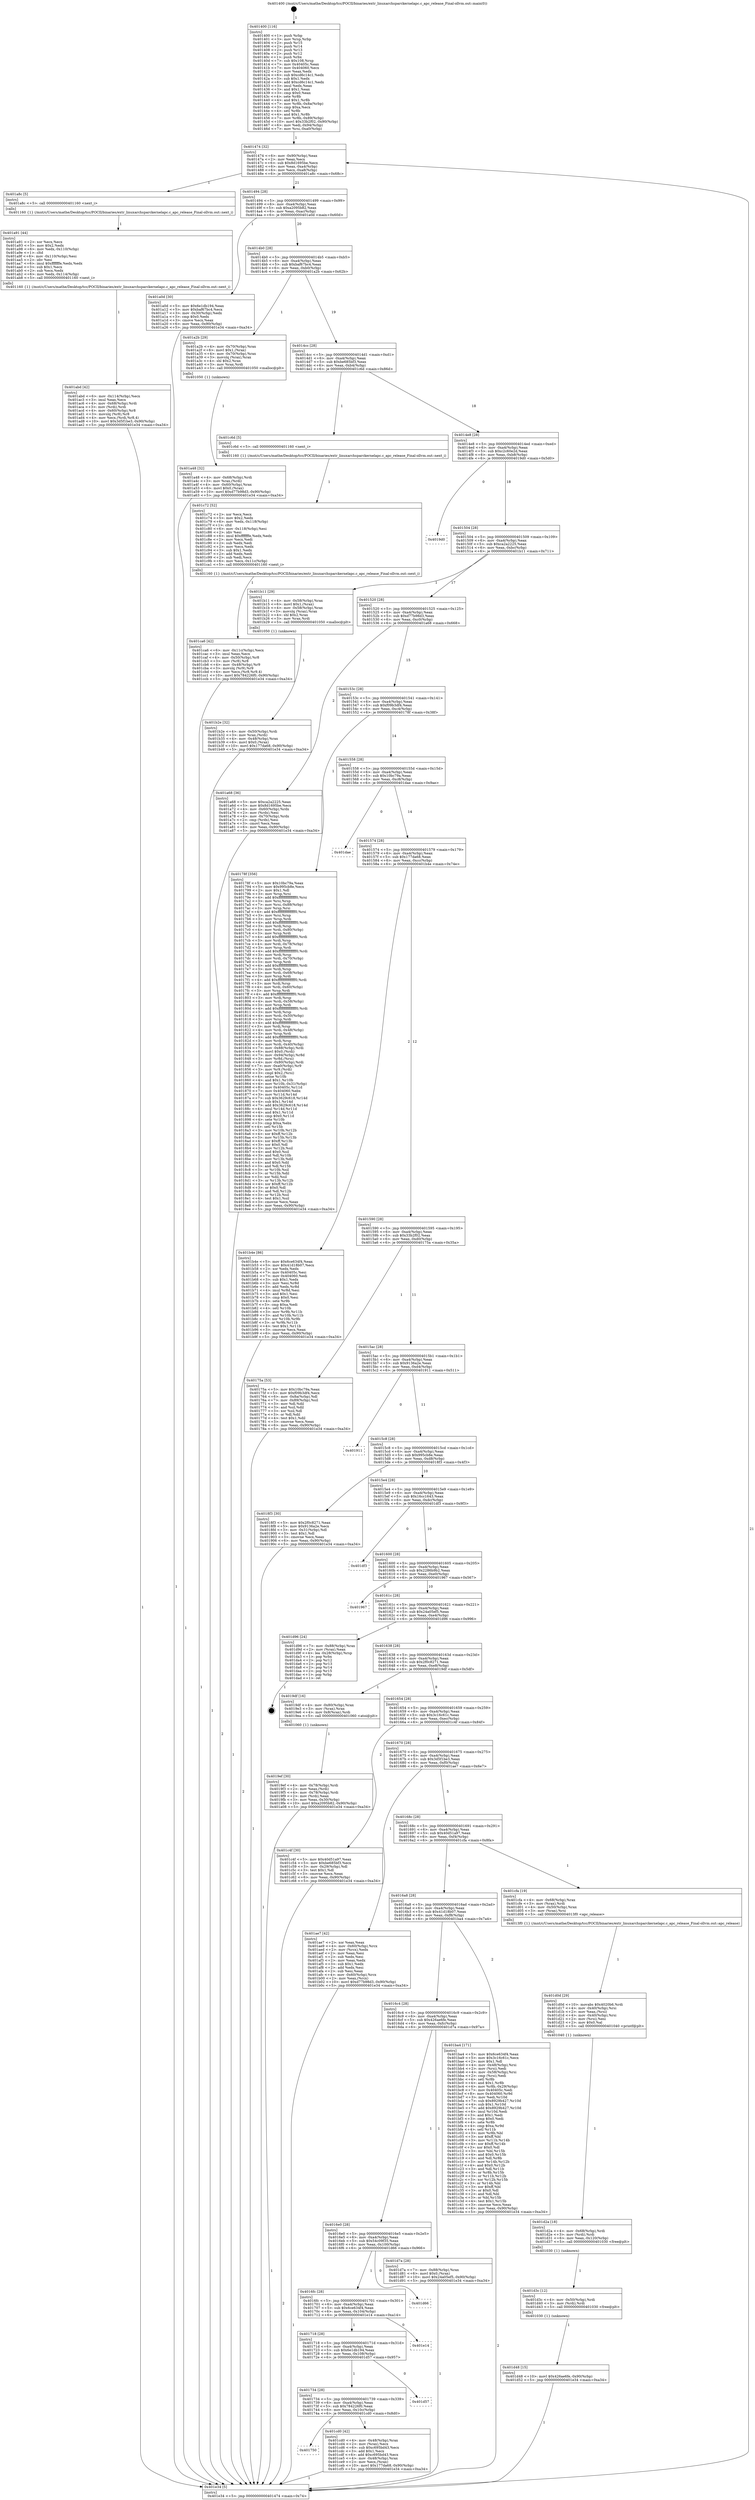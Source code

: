 digraph "0x401400" {
  label = "0x401400 (/mnt/c/Users/mathe/Desktop/tcc/POCII/binaries/extr_linuxarchsparckernelapc.c_apc_release_Final-ollvm.out::main(0))"
  labelloc = "t"
  node[shape=record]

  Entry [label="",width=0.3,height=0.3,shape=circle,fillcolor=black,style=filled]
  "0x401474" [label="{
     0x401474 [32]\l
     | [instrs]\l
     &nbsp;&nbsp;0x401474 \<+6\>: mov -0x90(%rbp),%eax\l
     &nbsp;&nbsp;0x40147a \<+2\>: mov %eax,%ecx\l
     &nbsp;&nbsp;0x40147c \<+6\>: sub $0x8d1695be,%ecx\l
     &nbsp;&nbsp;0x401482 \<+6\>: mov %eax,-0xa4(%rbp)\l
     &nbsp;&nbsp;0x401488 \<+6\>: mov %ecx,-0xa8(%rbp)\l
     &nbsp;&nbsp;0x40148e \<+6\>: je 0000000000401a8c \<main+0x68c\>\l
  }"]
  "0x401a8c" [label="{
     0x401a8c [5]\l
     | [instrs]\l
     &nbsp;&nbsp;0x401a8c \<+5\>: call 0000000000401160 \<next_i\>\l
     | [calls]\l
     &nbsp;&nbsp;0x401160 \{1\} (/mnt/c/Users/mathe/Desktop/tcc/POCII/binaries/extr_linuxarchsparckernelapc.c_apc_release_Final-ollvm.out::next_i)\l
  }"]
  "0x401494" [label="{
     0x401494 [28]\l
     | [instrs]\l
     &nbsp;&nbsp;0x401494 \<+5\>: jmp 0000000000401499 \<main+0x99\>\l
     &nbsp;&nbsp;0x401499 \<+6\>: mov -0xa4(%rbp),%eax\l
     &nbsp;&nbsp;0x40149f \<+5\>: sub $0xa2095b82,%eax\l
     &nbsp;&nbsp;0x4014a4 \<+6\>: mov %eax,-0xac(%rbp)\l
     &nbsp;&nbsp;0x4014aa \<+6\>: je 0000000000401a0d \<main+0x60d\>\l
  }"]
  Exit [label="",width=0.3,height=0.3,shape=circle,fillcolor=black,style=filled,peripheries=2]
  "0x401a0d" [label="{
     0x401a0d [30]\l
     | [instrs]\l
     &nbsp;&nbsp;0x401a0d \<+5\>: mov $0x6e1db194,%eax\l
     &nbsp;&nbsp;0x401a12 \<+5\>: mov $0xbaf67bc4,%ecx\l
     &nbsp;&nbsp;0x401a17 \<+3\>: mov -0x30(%rbp),%edx\l
     &nbsp;&nbsp;0x401a1a \<+3\>: cmp $0x0,%edx\l
     &nbsp;&nbsp;0x401a1d \<+3\>: cmove %ecx,%eax\l
     &nbsp;&nbsp;0x401a20 \<+6\>: mov %eax,-0x90(%rbp)\l
     &nbsp;&nbsp;0x401a26 \<+5\>: jmp 0000000000401e34 \<main+0xa34\>\l
  }"]
  "0x4014b0" [label="{
     0x4014b0 [28]\l
     | [instrs]\l
     &nbsp;&nbsp;0x4014b0 \<+5\>: jmp 00000000004014b5 \<main+0xb5\>\l
     &nbsp;&nbsp;0x4014b5 \<+6\>: mov -0xa4(%rbp),%eax\l
     &nbsp;&nbsp;0x4014bb \<+5\>: sub $0xbaf67bc4,%eax\l
     &nbsp;&nbsp;0x4014c0 \<+6\>: mov %eax,-0xb0(%rbp)\l
     &nbsp;&nbsp;0x4014c6 \<+6\>: je 0000000000401a2b \<main+0x62b\>\l
  }"]
  "0x401d48" [label="{
     0x401d48 [15]\l
     | [instrs]\l
     &nbsp;&nbsp;0x401d48 \<+10\>: movl $0x426ae6fe,-0x90(%rbp)\l
     &nbsp;&nbsp;0x401d52 \<+5\>: jmp 0000000000401e34 \<main+0xa34\>\l
  }"]
  "0x401a2b" [label="{
     0x401a2b [29]\l
     | [instrs]\l
     &nbsp;&nbsp;0x401a2b \<+4\>: mov -0x70(%rbp),%rax\l
     &nbsp;&nbsp;0x401a2f \<+6\>: movl $0x1,(%rax)\l
     &nbsp;&nbsp;0x401a35 \<+4\>: mov -0x70(%rbp),%rax\l
     &nbsp;&nbsp;0x401a39 \<+3\>: movslq (%rax),%rax\l
     &nbsp;&nbsp;0x401a3c \<+4\>: shl $0x2,%rax\l
     &nbsp;&nbsp;0x401a40 \<+3\>: mov %rax,%rdi\l
     &nbsp;&nbsp;0x401a43 \<+5\>: call 0000000000401050 \<malloc@plt\>\l
     | [calls]\l
     &nbsp;&nbsp;0x401050 \{1\} (unknown)\l
  }"]
  "0x4014cc" [label="{
     0x4014cc [28]\l
     | [instrs]\l
     &nbsp;&nbsp;0x4014cc \<+5\>: jmp 00000000004014d1 \<main+0xd1\>\l
     &nbsp;&nbsp;0x4014d1 \<+6\>: mov -0xa4(%rbp),%eax\l
     &nbsp;&nbsp;0x4014d7 \<+5\>: sub $0xbe685bf3,%eax\l
     &nbsp;&nbsp;0x4014dc \<+6\>: mov %eax,-0xb4(%rbp)\l
     &nbsp;&nbsp;0x4014e2 \<+6\>: je 0000000000401c6d \<main+0x86d\>\l
  }"]
  "0x401d3c" [label="{
     0x401d3c [12]\l
     | [instrs]\l
     &nbsp;&nbsp;0x401d3c \<+4\>: mov -0x50(%rbp),%rdi\l
     &nbsp;&nbsp;0x401d40 \<+3\>: mov (%rdi),%rdi\l
     &nbsp;&nbsp;0x401d43 \<+5\>: call 0000000000401030 \<free@plt\>\l
     | [calls]\l
     &nbsp;&nbsp;0x401030 \{1\} (unknown)\l
  }"]
  "0x401c6d" [label="{
     0x401c6d [5]\l
     | [instrs]\l
     &nbsp;&nbsp;0x401c6d \<+5\>: call 0000000000401160 \<next_i\>\l
     | [calls]\l
     &nbsp;&nbsp;0x401160 \{1\} (/mnt/c/Users/mathe/Desktop/tcc/POCII/binaries/extr_linuxarchsparckernelapc.c_apc_release_Final-ollvm.out::next_i)\l
  }"]
  "0x4014e8" [label="{
     0x4014e8 [28]\l
     | [instrs]\l
     &nbsp;&nbsp;0x4014e8 \<+5\>: jmp 00000000004014ed \<main+0xed\>\l
     &nbsp;&nbsp;0x4014ed \<+6\>: mov -0xa4(%rbp),%eax\l
     &nbsp;&nbsp;0x4014f3 \<+5\>: sub $0xc2c60e2d,%eax\l
     &nbsp;&nbsp;0x4014f8 \<+6\>: mov %eax,-0xb8(%rbp)\l
     &nbsp;&nbsp;0x4014fe \<+6\>: je 00000000004019d0 \<main+0x5d0\>\l
  }"]
  "0x401d2a" [label="{
     0x401d2a [18]\l
     | [instrs]\l
     &nbsp;&nbsp;0x401d2a \<+4\>: mov -0x68(%rbp),%rdi\l
     &nbsp;&nbsp;0x401d2e \<+3\>: mov (%rdi),%rdi\l
     &nbsp;&nbsp;0x401d31 \<+6\>: mov %eax,-0x120(%rbp)\l
     &nbsp;&nbsp;0x401d37 \<+5\>: call 0000000000401030 \<free@plt\>\l
     | [calls]\l
     &nbsp;&nbsp;0x401030 \{1\} (unknown)\l
  }"]
  "0x4019d0" [label="{
     0x4019d0\l
  }", style=dashed]
  "0x401504" [label="{
     0x401504 [28]\l
     | [instrs]\l
     &nbsp;&nbsp;0x401504 \<+5\>: jmp 0000000000401509 \<main+0x109\>\l
     &nbsp;&nbsp;0x401509 \<+6\>: mov -0xa4(%rbp),%eax\l
     &nbsp;&nbsp;0x40150f \<+5\>: sub $0xca2a2225,%eax\l
     &nbsp;&nbsp;0x401514 \<+6\>: mov %eax,-0xbc(%rbp)\l
     &nbsp;&nbsp;0x40151a \<+6\>: je 0000000000401b11 \<main+0x711\>\l
  }"]
  "0x401d0d" [label="{
     0x401d0d [29]\l
     | [instrs]\l
     &nbsp;&nbsp;0x401d0d \<+10\>: movabs $0x4020b6,%rdi\l
     &nbsp;&nbsp;0x401d17 \<+4\>: mov -0x40(%rbp),%rsi\l
     &nbsp;&nbsp;0x401d1b \<+2\>: mov %eax,(%rsi)\l
     &nbsp;&nbsp;0x401d1d \<+4\>: mov -0x40(%rbp),%rsi\l
     &nbsp;&nbsp;0x401d21 \<+2\>: mov (%rsi),%esi\l
     &nbsp;&nbsp;0x401d23 \<+2\>: mov $0x0,%al\l
     &nbsp;&nbsp;0x401d25 \<+5\>: call 0000000000401040 \<printf@plt\>\l
     | [calls]\l
     &nbsp;&nbsp;0x401040 \{1\} (unknown)\l
  }"]
  "0x401b11" [label="{
     0x401b11 [29]\l
     | [instrs]\l
     &nbsp;&nbsp;0x401b11 \<+4\>: mov -0x58(%rbp),%rax\l
     &nbsp;&nbsp;0x401b15 \<+6\>: movl $0x1,(%rax)\l
     &nbsp;&nbsp;0x401b1b \<+4\>: mov -0x58(%rbp),%rax\l
     &nbsp;&nbsp;0x401b1f \<+3\>: movslq (%rax),%rax\l
     &nbsp;&nbsp;0x401b22 \<+4\>: shl $0x2,%rax\l
     &nbsp;&nbsp;0x401b26 \<+3\>: mov %rax,%rdi\l
     &nbsp;&nbsp;0x401b29 \<+5\>: call 0000000000401050 \<malloc@plt\>\l
     | [calls]\l
     &nbsp;&nbsp;0x401050 \{1\} (unknown)\l
  }"]
  "0x401520" [label="{
     0x401520 [28]\l
     | [instrs]\l
     &nbsp;&nbsp;0x401520 \<+5\>: jmp 0000000000401525 \<main+0x125\>\l
     &nbsp;&nbsp;0x401525 \<+6\>: mov -0xa4(%rbp),%eax\l
     &nbsp;&nbsp;0x40152b \<+5\>: sub $0xd77b98d3,%eax\l
     &nbsp;&nbsp;0x401530 \<+6\>: mov %eax,-0xc0(%rbp)\l
     &nbsp;&nbsp;0x401536 \<+6\>: je 0000000000401a68 \<main+0x668\>\l
  }"]
  "0x401750" [label="{
     0x401750\l
  }", style=dashed]
  "0x401a68" [label="{
     0x401a68 [36]\l
     | [instrs]\l
     &nbsp;&nbsp;0x401a68 \<+5\>: mov $0xca2a2225,%eax\l
     &nbsp;&nbsp;0x401a6d \<+5\>: mov $0x8d1695be,%ecx\l
     &nbsp;&nbsp;0x401a72 \<+4\>: mov -0x60(%rbp),%rdx\l
     &nbsp;&nbsp;0x401a76 \<+2\>: mov (%rdx),%esi\l
     &nbsp;&nbsp;0x401a78 \<+4\>: mov -0x70(%rbp),%rdx\l
     &nbsp;&nbsp;0x401a7c \<+2\>: cmp (%rdx),%esi\l
     &nbsp;&nbsp;0x401a7e \<+3\>: cmovl %ecx,%eax\l
     &nbsp;&nbsp;0x401a81 \<+6\>: mov %eax,-0x90(%rbp)\l
     &nbsp;&nbsp;0x401a87 \<+5\>: jmp 0000000000401e34 \<main+0xa34\>\l
  }"]
  "0x40153c" [label="{
     0x40153c [28]\l
     | [instrs]\l
     &nbsp;&nbsp;0x40153c \<+5\>: jmp 0000000000401541 \<main+0x141\>\l
     &nbsp;&nbsp;0x401541 \<+6\>: mov -0xa4(%rbp),%eax\l
     &nbsp;&nbsp;0x401547 \<+5\>: sub $0xf09b3df4,%eax\l
     &nbsp;&nbsp;0x40154c \<+6\>: mov %eax,-0xc4(%rbp)\l
     &nbsp;&nbsp;0x401552 \<+6\>: je 000000000040178f \<main+0x38f\>\l
  }"]
  "0x401cd0" [label="{
     0x401cd0 [42]\l
     | [instrs]\l
     &nbsp;&nbsp;0x401cd0 \<+4\>: mov -0x48(%rbp),%rax\l
     &nbsp;&nbsp;0x401cd4 \<+2\>: mov (%rax),%ecx\l
     &nbsp;&nbsp;0x401cd6 \<+6\>: sub $0xc695bd43,%ecx\l
     &nbsp;&nbsp;0x401cdc \<+3\>: add $0x1,%ecx\l
     &nbsp;&nbsp;0x401cdf \<+6\>: add $0xc695bd43,%ecx\l
     &nbsp;&nbsp;0x401ce5 \<+4\>: mov -0x48(%rbp),%rax\l
     &nbsp;&nbsp;0x401ce9 \<+2\>: mov %ecx,(%rax)\l
     &nbsp;&nbsp;0x401ceb \<+10\>: movl $0x177da68,-0x90(%rbp)\l
     &nbsp;&nbsp;0x401cf5 \<+5\>: jmp 0000000000401e34 \<main+0xa34\>\l
  }"]
  "0x40178f" [label="{
     0x40178f [356]\l
     | [instrs]\l
     &nbsp;&nbsp;0x40178f \<+5\>: mov $0x10bc79a,%eax\l
     &nbsp;&nbsp;0x401794 \<+5\>: mov $0x995cb8e,%ecx\l
     &nbsp;&nbsp;0x401799 \<+2\>: mov $0x1,%dl\l
     &nbsp;&nbsp;0x40179b \<+3\>: mov %rsp,%rsi\l
     &nbsp;&nbsp;0x40179e \<+4\>: add $0xfffffffffffffff0,%rsi\l
     &nbsp;&nbsp;0x4017a2 \<+3\>: mov %rsi,%rsp\l
     &nbsp;&nbsp;0x4017a5 \<+7\>: mov %rsi,-0x88(%rbp)\l
     &nbsp;&nbsp;0x4017ac \<+3\>: mov %rsp,%rsi\l
     &nbsp;&nbsp;0x4017af \<+4\>: add $0xfffffffffffffff0,%rsi\l
     &nbsp;&nbsp;0x4017b3 \<+3\>: mov %rsi,%rsp\l
     &nbsp;&nbsp;0x4017b6 \<+3\>: mov %rsp,%rdi\l
     &nbsp;&nbsp;0x4017b9 \<+4\>: add $0xfffffffffffffff0,%rdi\l
     &nbsp;&nbsp;0x4017bd \<+3\>: mov %rdi,%rsp\l
     &nbsp;&nbsp;0x4017c0 \<+4\>: mov %rdi,-0x80(%rbp)\l
     &nbsp;&nbsp;0x4017c4 \<+3\>: mov %rsp,%rdi\l
     &nbsp;&nbsp;0x4017c7 \<+4\>: add $0xfffffffffffffff0,%rdi\l
     &nbsp;&nbsp;0x4017cb \<+3\>: mov %rdi,%rsp\l
     &nbsp;&nbsp;0x4017ce \<+4\>: mov %rdi,-0x78(%rbp)\l
     &nbsp;&nbsp;0x4017d2 \<+3\>: mov %rsp,%rdi\l
     &nbsp;&nbsp;0x4017d5 \<+4\>: add $0xfffffffffffffff0,%rdi\l
     &nbsp;&nbsp;0x4017d9 \<+3\>: mov %rdi,%rsp\l
     &nbsp;&nbsp;0x4017dc \<+4\>: mov %rdi,-0x70(%rbp)\l
     &nbsp;&nbsp;0x4017e0 \<+3\>: mov %rsp,%rdi\l
     &nbsp;&nbsp;0x4017e3 \<+4\>: add $0xfffffffffffffff0,%rdi\l
     &nbsp;&nbsp;0x4017e7 \<+3\>: mov %rdi,%rsp\l
     &nbsp;&nbsp;0x4017ea \<+4\>: mov %rdi,-0x68(%rbp)\l
     &nbsp;&nbsp;0x4017ee \<+3\>: mov %rsp,%rdi\l
     &nbsp;&nbsp;0x4017f1 \<+4\>: add $0xfffffffffffffff0,%rdi\l
     &nbsp;&nbsp;0x4017f5 \<+3\>: mov %rdi,%rsp\l
     &nbsp;&nbsp;0x4017f8 \<+4\>: mov %rdi,-0x60(%rbp)\l
     &nbsp;&nbsp;0x4017fc \<+3\>: mov %rsp,%rdi\l
     &nbsp;&nbsp;0x4017ff \<+4\>: add $0xfffffffffffffff0,%rdi\l
     &nbsp;&nbsp;0x401803 \<+3\>: mov %rdi,%rsp\l
     &nbsp;&nbsp;0x401806 \<+4\>: mov %rdi,-0x58(%rbp)\l
     &nbsp;&nbsp;0x40180a \<+3\>: mov %rsp,%rdi\l
     &nbsp;&nbsp;0x40180d \<+4\>: add $0xfffffffffffffff0,%rdi\l
     &nbsp;&nbsp;0x401811 \<+3\>: mov %rdi,%rsp\l
     &nbsp;&nbsp;0x401814 \<+4\>: mov %rdi,-0x50(%rbp)\l
     &nbsp;&nbsp;0x401818 \<+3\>: mov %rsp,%rdi\l
     &nbsp;&nbsp;0x40181b \<+4\>: add $0xfffffffffffffff0,%rdi\l
     &nbsp;&nbsp;0x40181f \<+3\>: mov %rdi,%rsp\l
     &nbsp;&nbsp;0x401822 \<+4\>: mov %rdi,-0x48(%rbp)\l
     &nbsp;&nbsp;0x401826 \<+3\>: mov %rsp,%rdi\l
     &nbsp;&nbsp;0x401829 \<+4\>: add $0xfffffffffffffff0,%rdi\l
     &nbsp;&nbsp;0x40182d \<+3\>: mov %rdi,%rsp\l
     &nbsp;&nbsp;0x401830 \<+4\>: mov %rdi,-0x40(%rbp)\l
     &nbsp;&nbsp;0x401834 \<+7\>: mov -0x88(%rbp),%rdi\l
     &nbsp;&nbsp;0x40183b \<+6\>: movl $0x0,(%rdi)\l
     &nbsp;&nbsp;0x401841 \<+7\>: mov -0x94(%rbp),%r8d\l
     &nbsp;&nbsp;0x401848 \<+3\>: mov %r8d,(%rsi)\l
     &nbsp;&nbsp;0x40184b \<+4\>: mov -0x80(%rbp),%rdi\l
     &nbsp;&nbsp;0x40184f \<+7\>: mov -0xa0(%rbp),%r9\l
     &nbsp;&nbsp;0x401856 \<+3\>: mov %r9,(%rdi)\l
     &nbsp;&nbsp;0x401859 \<+3\>: cmpl $0x2,(%rsi)\l
     &nbsp;&nbsp;0x40185c \<+4\>: setne %r10b\l
     &nbsp;&nbsp;0x401860 \<+4\>: and $0x1,%r10b\l
     &nbsp;&nbsp;0x401864 \<+4\>: mov %r10b,-0x31(%rbp)\l
     &nbsp;&nbsp;0x401868 \<+8\>: mov 0x40405c,%r11d\l
     &nbsp;&nbsp;0x401870 \<+7\>: mov 0x404060,%ebx\l
     &nbsp;&nbsp;0x401877 \<+3\>: mov %r11d,%r14d\l
     &nbsp;&nbsp;0x40187a \<+7\>: sub $0x3629c618,%r14d\l
     &nbsp;&nbsp;0x401881 \<+4\>: sub $0x1,%r14d\l
     &nbsp;&nbsp;0x401885 \<+7\>: add $0x3629c618,%r14d\l
     &nbsp;&nbsp;0x40188c \<+4\>: imul %r14d,%r11d\l
     &nbsp;&nbsp;0x401890 \<+4\>: and $0x1,%r11d\l
     &nbsp;&nbsp;0x401894 \<+4\>: cmp $0x0,%r11d\l
     &nbsp;&nbsp;0x401898 \<+4\>: sete %r10b\l
     &nbsp;&nbsp;0x40189c \<+3\>: cmp $0xa,%ebx\l
     &nbsp;&nbsp;0x40189f \<+4\>: setl %r15b\l
     &nbsp;&nbsp;0x4018a3 \<+3\>: mov %r10b,%r12b\l
     &nbsp;&nbsp;0x4018a6 \<+4\>: xor $0xff,%r12b\l
     &nbsp;&nbsp;0x4018aa \<+3\>: mov %r15b,%r13b\l
     &nbsp;&nbsp;0x4018ad \<+4\>: xor $0xff,%r13b\l
     &nbsp;&nbsp;0x4018b1 \<+3\>: xor $0x0,%dl\l
     &nbsp;&nbsp;0x4018b4 \<+3\>: mov %r12b,%sil\l
     &nbsp;&nbsp;0x4018b7 \<+4\>: and $0x0,%sil\l
     &nbsp;&nbsp;0x4018bb \<+3\>: and %dl,%r10b\l
     &nbsp;&nbsp;0x4018be \<+3\>: mov %r13b,%dil\l
     &nbsp;&nbsp;0x4018c1 \<+4\>: and $0x0,%dil\l
     &nbsp;&nbsp;0x4018c5 \<+3\>: and %dl,%r15b\l
     &nbsp;&nbsp;0x4018c8 \<+3\>: or %r10b,%sil\l
     &nbsp;&nbsp;0x4018cb \<+3\>: or %r15b,%dil\l
     &nbsp;&nbsp;0x4018ce \<+3\>: xor %dil,%sil\l
     &nbsp;&nbsp;0x4018d1 \<+3\>: or %r13b,%r12b\l
     &nbsp;&nbsp;0x4018d4 \<+4\>: xor $0xff,%r12b\l
     &nbsp;&nbsp;0x4018d8 \<+3\>: or $0x0,%dl\l
     &nbsp;&nbsp;0x4018db \<+3\>: and %dl,%r12b\l
     &nbsp;&nbsp;0x4018de \<+3\>: or %r12b,%sil\l
     &nbsp;&nbsp;0x4018e1 \<+4\>: test $0x1,%sil\l
     &nbsp;&nbsp;0x4018e5 \<+3\>: cmovne %ecx,%eax\l
     &nbsp;&nbsp;0x4018e8 \<+6\>: mov %eax,-0x90(%rbp)\l
     &nbsp;&nbsp;0x4018ee \<+5\>: jmp 0000000000401e34 \<main+0xa34\>\l
  }"]
  "0x401558" [label="{
     0x401558 [28]\l
     | [instrs]\l
     &nbsp;&nbsp;0x401558 \<+5\>: jmp 000000000040155d \<main+0x15d\>\l
     &nbsp;&nbsp;0x40155d \<+6\>: mov -0xa4(%rbp),%eax\l
     &nbsp;&nbsp;0x401563 \<+5\>: sub $0x10bc79a,%eax\l
     &nbsp;&nbsp;0x401568 \<+6\>: mov %eax,-0xc8(%rbp)\l
     &nbsp;&nbsp;0x40156e \<+6\>: je 0000000000401dae \<main+0x9ae\>\l
  }"]
  "0x401734" [label="{
     0x401734 [28]\l
     | [instrs]\l
     &nbsp;&nbsp;0x401734 \<+5\>: jmp 0000000000401739 \<main+0x339\>\l
     &nbsp;&nbsp;0x401739 \<+6\>: mov -0xa4(%rbp),%eax\l
     &nbsp;&nbsp;0x40173f \<+5\>: sub $0x784226f0,%eax\l
     &nbsp;&nbsp;0x401744 \<+6\>: mov %eax,-0x10c(%rbp)\l
     &nbsp;&nbsp;0x40174a \<+6\>: je 0000000000401cd0 \<main+0x8d0\>\l
  }"]
  "0x401dae" [label="{
     0x401dae\l
  }", style=dashed]
  "0x401574" [label="{
     0x401574 [28]\l
     | [instrs]\l
     &nbsp;&nbsp;0x401574 \<+5\>: jmp 0000000000401579 \<main+0x179\>\l
     &nbsp;&nbsp;0x401579 \<+6\>: mov -0xa4(%rbp),%eax\l
     &nbsp;&nbsp;0x40157f \<+5\>: sub $0x177da68,%eax\l
     &nbsp;&nbsp;0x401584 \<+6\>: mov %eax,-0xcc(%rbp)\l
     &nbsp;&nbsp;0x40158a \<+6\>: je 0000000000401b4e \<main+0x74e\>\l
  }"]
  "0x401d57" [label="{
     0x401d57\l
  }", style=dashed]
  "0x401b4e" [label="{
     0x401b4e [86]\l
     | [instrs]\l
     &nbsp;&nbsp;0x401b4e \<+5\>: mov $0x6ce634f4,%eax\l
     &nbsp;&nbsp;0x401b53 \<+5\>: mov $0x41d18b07,%ecx\l
     &nbsp;&nbsp;0x401b58 \<+2\>: xor %edx,%edx\l
     &nbsp;&nbsp;0x401b5a \<+7\>: mov 0x40405c,%esi\l
     &nbsp;&nbsp;0x401b61 \<+7\>: mov 0x404060,%edi\l
     &nbsp;&nbsp;0x401b68 \<+3\>: sub $0x1,%edx\l
     &nbsp;&nbsp;0x401b6b \<+3\>: mov %esi,%r8d\l
     &nbsp;&nbsp;0x401b6e \<+3\>: add %edx,%r8d\l
     &nbsp;&nbsp;0x401b71 \<+4\>: imul %r8d,%esi\l
     &nbsp;&nbsp;0x401b75 \<+3\>: and $0x1,%esi\l
     &nbsp;&nbsp;0x401b78 \<+3\>: cmp $0x0,%esi\l
     &nbsp;&nbsp;0x401b7b \<+4\>: sete %r9b\l
     &nbsp;&nbsp;0x401b7f \<+3\>: cmp $0xa,%edi\l
     &nbsp;&nbsp;0x401b82 \<+4\>: setl %r10b\l
     &nbsp;&nbsp;0x401b86 \<+3\>: mov %r9b,%r11b\l
     &nbsp;&nbsp;0x401b89 \<+3\>: and %r10b,%r11b\l
     &nbsp;&nbsp;0x401b8c \<+3\>: xor %r10b,%r9b\l
     &nbsp;&nbsp;0x401b8f \<+3\>: or %r9b,%r11b\l
     &nbsp;&nbsp;0x401b92 \<+4\>: test $0x1,%r11b\l
     &nbsp;&nbsp;0x401b96 \<+3\>: cmovne %ecx,%eax\l
     &nbsp;&nbsp;0x401b99 \<+6\>: mov %eax,-0x90(%rbp)\l
     &nbsp;&nbsp;0x401b9f \<+5\>: jmp 0000000000401e34 \<main+0xa34\>\l
  }"]
  "0x401590" [label="{
     0x401590 [28]\l
     | [instrs]\l
     &nbsp;&nbsp;0x401590 \<+5\>: jmp 0000000000401595 \<main+0x195\>\l
     &nbsp;&nbsp;0x401595 \<+6\>: mov -0xa4(%rbp),%eax\l
     &nbsp;&nbsp;0x40159b \<+5\>: sub $0x33b2f02,%eax\l
     &nbsp;&nbsp;0x4015a0 \<+6\>: mov %eax,-0xd0(%rbp)\l
     &nbsp;&nbsp;0x4015a6 \<+6\>: je 000000000040175a \<main+0x35a\>\l
  }"]
  "0x401718" [label="{
     0x401718 [28]\l
     | [instrs]\l
     &nbsp;&nbsp;0x401718 \<+5\>: jmp 000000000040171d \<main+0x31d\>\l
     &nbsp;&nbsp;0x40171d \<+6\>: mov -0xa4(%rbp),%eax\l
     &nbsp;&nbsp;0x401723 \<+5\>: sub $0x6e1db194,%eax\l
     &nbsp;&nbsp;0x401728 \<+6\>: mov %eax,-0x108(%rbp)\l
     &nbsp;&nbsp;0x40172e \<+6\>: je 0000000000401d57 \<main+0x957\>\l
  }"]
  "0x40175a" [label="{
     0x40175a [53]\l
     | [instrs]\l
     &nbsp;&nbsp;0x40175a \<+5\>: mov $0x10bc79a,%eax\l
     &nbsp;&nbsp;0x40175f \<+5\>: mov $0xf09b3df4,%ecx\l
     &nbsp;&nbsp;0x401764 \<+6\>: mov -0x8a(%rbp),%dl\l
     &nbsp;&nbsp;0x40176a \<+7\>: mov -0x89(%rbp),%sil\l
     &nbsp;&nbsp;0x401771 \<+3\>: mov %dl,%dil\l
     &nbsp;&nbsp;0x401774 \<+3\>: and %sil,%dil\l
     &nbsp;&nbsp;0x401777 \<+3\>: xor %sil,%dl\l
     &nbsp;&nbsp;0x40177a \<+3\>: or %dl,%dil\l
     &nbsp;&nbsp;0x40177d \<+4\>: test $0x1,%dil\l
     &nbsp;&nbsp;0x401781 \<+3\>: cmovne %ecx,%eax\l
     &nbsp;&nbsp;0x401784 \<+6\>: mov %eax,-0x90(%rbp)\l
     &nbsp;&nbsp;0x40178a \<+5\>: jmp 0000000000401e34 \<main+0xa34\>\l
  }"]
  "0x4015ac" [label="{
     0x4015ac [28]\l
     | [instrs]\l
     &nbsp;&nbsp;0x4015ac \<+5\>: jmp 00000000004015b1 \<main+0x1b1\>\l
     &nbsp;&nbsp;0x4015b1 \<+6\>: mov -0xa4(%rbp),%eax\l
     &nbsp;&nbsp;0x4015b7 \<+5\>: sub $0x9136a2e,%eax\l
     &nbsp;&nbsp;0x4015bc \<+6\>: mov %eax,-0xd4(%rbp)\l
     &nbsp;&nbsp;0x4015c2 \<+6\>: je 0000000000401911 \<main+0x511\>\l
  }"]
  "0x401e34" [label="{
     0x401e34 [5]\l
     | [instrs]\l
     &nbsp;&nbsp;0x401e34 \<+5\>: jmp 0000000000401474 \<main+0x74\>\l
  }"]
  "0x401400" [label="{
     0x401400 [116]\l
     | [instrs]\l
     &nbsp;&nbsp;0x401400 \<+1\>: push %rbp\l
     &nbsp;&nbsp;0x401401 \<+3\>: mov %rsp,%rbp\l
     &nbsp;&nbsp;0x401404 \<+2\>: push %r15\l
     &nbsp;&nbsp;0x401406 \<+2\>: push %r14\l
     &nbsp;&nbsp;0x401408 \<+2\>: push %r13\l
     &nbsp;&nbsp;0x40140a \<+2\>: push %r12\l
     &nbsp;&nbsp;0x40140c \<+1\>: push %rbx\l
     &nbsp;&nbsp;0x40140d \<+7\>: sub $0x108,%rsp\l
     &nbsp;&nbsp;0x401414 \<+7\>: mov 0x40405c,%eax\l
     &nbsp;&nbsp;0x40141b \<+7\>: mov 0x404060,%ecx\l
     &nbsp;&nbsp;0x401422 \<+2\>: mov %eax,%edx\l
     &nbsp;&nbsp;0x401424 \<+6\>: sub $0xcd6c14c1,%edx\l
     &nbsp;&nbsp;0x40142a \<+3\>: sub $0x1,%edx\l
     &nbsp;&nbsp;0x40142d \<+6\>: add $0xcd6c14c1,%edx\l
     &nbsp;&nbsp;0x401433 \<+3\>: imul %edx,%eax\l
     &nbsp;&nbsp;0x401436 \<+3\>: and $0x1,%eax\l
     &nbsp;&nbsp;0x401439 \<+3\>: cmp $0x0,%eax\l
     &nbsp;&nbsp;0x40143c \<+4\>: sete %r8b\l
     &nbsp;&nbsp;0x401440 \<+4\>: and $0x1,%r8b\l
     &nbsp;&nbsp;0x401444 \<+7\>: mov %r8b,-0x8a(%rbp)\l
     &nbsp;&nbsp;0x40144b \<+3\>: cmp $0xa,%ecx\l
     &nbsp;&nbsp;0x40144e \<+4\>: setl %r8b\l
     &nbsp;&nbsp;0x401452 \<+4\>: and $0x1,%r8b\l
     &nbsp;&nbsp;0x401456 \<+7\>: mov %r8b,-0x89(%rbp)\l
     &nbsp;&nbsp;0x40145d \<+10\>: movl $0x33b2f02,-0x90(%rbp)\l
     &nbsp;&nbsp;0x401467 \<+6\>: mov %edi,-0x94(%rbp)\l
     &nbsp;&nbsp;0x40146d \<+7\>: mov %rsi,-0xa0(%rbp)\l
  }"]
  "0x401e14" [label="{
     0x401e14\l
  }", style=dashed]
  "0x4016fc" [label="{
     0x4016fc [28]\l
     | [instrs]\l
     &nbsp;&nbsp;0x4016fc \<+5\>: jmp 0000000000401701 \<main+0x301\>\l
     &nbsp;&nbsp;0x401701 \<+6\>: mov -0xa4(%rbp),%eax\l
     &nbsp;&nbsp;0x401707 \<+5\>: sub $0x6ce634f4,%eax\l
     &nbsp;&nbsp;0x40170c \<+6\>: mov %eax,-0x104(%rbp)\l
     &nbsp;&nbsp;0x401712 \<+6\>: je 0000000000401e14 \<main+0xa14\>\l
  }"]
  "0x401911" [label="{
     0x401911\l
  }", style=dashed]
  "0x4015c8" [label="{
     0x4015c8 [28]\l
     | [instrs]\l
     &nbsp;&nbsp;0x4015c8 \<+5\>: jmp 00000000004015cd \<main+0x1cd\>\l
     &nbsp;&nbsp;0x4015cd \<+6\>: mov -0xa4(%rbp),%eax\l
     &nbsp;&nbsp;0x4015d3 \<+5\>: sub $0x995cb8e,%eax\l
     &nbsp;&nbsp;0x4015d8 \<+6\>: mov %eax,-0xd8(%rbp)\l
     &nbsp;&nbsp;0x4015de \<+6\>: je 00000000004018f3 \<main+0x4f3\>\l
  }"]
  "0x401d66" [label="{
     0x401d66\l
  }", style=dashed]
  "0x4018f3" [label="{
     0x4018f3 [30]\l
     | [instrs]\l
     &nbsp;&nbsp;0x4018f3 \<+5\>: mov $0x2f0c8271,%eax\l
     &nbsp;&nbsp;0x4018f8 \<+5\>: mov $0x9136a2e,%ecx\l
     &nbsp;&nbsp;0x4018fd \<+3\>: mov -0x31(%rbp),%dl\l
     &nbsp;&nbsp;0x401900 \<+3\>: test $0x1,%dl\l
     &nbsp;&nbsp;0x401903 \<+3\>: cmovne %ecx,%eax\l
     &nbsp;&nbsp;0x401906 \<+6\>: mov %eax,-0x90(%rbp)\l
     &nbsp;&nbsp;0x40190c \<+5\>: jmp 0000000000401e34 \<main+0xa34\>\l
  }"]
  "0x4015e4" [label="{
     0x4015e4 [28]\l
     | [instrs]\l
     &nbsp;&nbsp;0x4015e4 \<+5\>: jmp 00000000004015e9 \<main+0x1e9\>\l
     &nbsp;&nbsp;0x4015e9 \<+6\>: mov -0xa4(%rbp),%eax\l
     &nbsp;&nbsp;0x4015ef \<+5\>: sub $0x16cc1643,%eax\l
     &nbsp;&nbsp;0x4015f4 \<+6\>: mov %eax,-0xdc(%rbp)\l
     &nbsp;&nbsp;0x4015fa \<+6\>: je 0000000000401df3 \<main+0x9f3\>\l
  }"]
  "0x4016e0" [label="{
     0x4016e0 [28]\l
     | [instrs]\l
     &nbsp;&nbsp;0x4016e0 \<+5\>: jmp 00000000004016e5 \<main+0x2e5\>\l
     &nbsp;&nbsp;0x4016e5 \<+6\>: mov -0xa4(%rbp),%eax\l
     &nbsp;&nbsp;0x4016eb \<+5\>: sub $0x54c09f35,%eax\l
     &nbsp;&nbsp;0x4016f0 \<+6\>: mov %eax,-0x100(%rbp)\l
     &nbsp;&nbsp;0x4016f6 \<+6\>: je 0000000000401d66 \<main+0x966\>\l
  }"]
  "0x401df3" [label="{
     0x401df3\l
  }", style=dashed]
  "0x401600" [label="{
     0x401600 [28]\l
     | [instrs]\l
     &nbsp;&nbsp;0x401600 \<+5\>: jmp 0000000000401605 \<main+0x205\>\l
     &nbsp;&nbsp;0x401605 \<+6\>: mov -0xa4(%rbp),%eax\l
     &nbsp;&nbsp;0x40160b \<+5\>: sub $0x2286b9b2,%eax\l
     &nbsp;&nbsp;0x401610 \<+6\>: mov %eax,-0xe0(%rbp)\l
     &nbsp;&nbsp;0x401616 \<+6\>: je 0000000000401967 \<main+0x567\>\l
  }"]
  "0x401d7a" [label="{
     0x401d7a [28]\l
     | [instrs]\l
     &nbsp;&nbsp;0x401d7a \<+7\>: mov -0x88(%rbp),%rax\l
     &nbsp;&nbsp;0x401d81 \<+6\>: movl $0x0,(%rax)\l
     &nbsp;&nbsp;0x401d87 \<+10\>: movl $0x24a05ef5,-0x90(%rbp)\l
     &nbsp;&nbsp;0x401d91 \<+5\>: jmp 0000000000401e34 \<main+0xa34\>\l
  }"]
  "0x401967" [label="{
     0x401967\l
  }", style=dashed]
  "0x40161c" [label="{
     0x40161c [28]\l
     | [instrs]\l
     &nbsp;&nbsp;0x40161c \<+5\>: jmp 0000000000401621 \<main+0x221\>\l
     &nbsp;&nbsp;0x401621 \<+6\>: mov -0xa4(%rbp),%eax\l
     &nbsp;&nbsp;0x401627 \<+5\>: sub $0x24a05ef5,%eax\l
     &nbsp;&nbsp;0x40162c \<+6\>: mov %eax,-0xe4(%rbp)\l
     &nbsp;&nbsp;0x401632 \<+6\>: je 0000000000401d96 \<main+0x996\>\l
  }"]
  "0x401ca6" [label="{
     0x401ca6 [42]\l
     | [instrs]\l
     &nbsp;&nbsp;0x401ca6 \<+6\>: mov -0x11c(%rbp),%ecx\l
     &nbsp;&nbsp;0x401cac \<+3\>: imul %eax,%ecx\l
     &nbsp;&nbsp;0x401caf \<+4\>: mov -0x50(%rbp),%r8\l
     &nbsp;&nbsp;0x401cb3 \<+3\>: mov (%r8),%r8\l
     &nbsp;&nbsp;0x401cb6 \<+4\>: mov -0x48(%rbp),%r9\l
     &nbsp;&nbsp;0x401cba \<+3\>: movslq (%r9),%r9\l
     &nbsp;&nbsp;0x401cbd \<+4\>: mov %ecx,(%r8,%r9,4)\l
     &nbsp;&nbsp;0x401cc1 \<+10\>: movl $0x784226f0,-0x90(%rbp)\l
     &nbsp;&nbsp;0x401ccb \<+5\>: jmp 0000000000401e34 \<main+0xa34\>\l
  }"]
  "0x401d96" [label="{
     0x401d96 [24]\l
     | [instrs]\l
     &nbsp;&nbsp;0x401d96 \<+7\>: mov -0x88(%rbp),%rax\l
     &nbsp;&nbsp;0x401d9d \<+2\>: mov (%rax),%eax\l
     &nbsp;&nbsp;0x401d9f \<+4\>: lea -0x28(%rbp),%rsp\l
     &nbsp;&nbsp;0x401da3 \<+1\>: pop %rbx\l
     &nbsp;&nbsp;0x401da4 \<+2\>: pop %r12\l
     &nbsp;&nbsp;0x401da6 \<+2\>: pop %r13\l
     &nbsp;&nbsp;0x401da8 \<+2\>: pop %r14\l
     &nbsp;&nbsp;0x401daa \<+2\>: pop %r15\l
     &nbsp;&nbsp;0x401dac \<+1\>: pop %rbp\l
     &nbsp;&nbsp;0x401dad \<+1\>: ret\l
  }"]
  "0x401638" [label="{
     0x401638 [28]\l
     | [instrs]\l
     &nbsp;&nbsp;0x401638 \<+5\>: jmp 000000000040163d \<main+0x23d\>\l
     &nbsp;&nbsp;0x40163d \<+6\>: mov -0xa4(%rbp),%eax\l
     &nbsp;&nbsp;0x401643 \<+5\>: sub $0x2f0c8271,%eax\l
     &nbsp;&nbsp;0x401648 \<+6\>: mov %eax,-0xe8(%rbp)\l
     &nbsp;&nbsp;0x40164e \<+6\>: je 00000000004019df \<main+0x5df\>\l
  }"]
  "0x401c72" [label="{
     0x401c72 [52]\l
     | [instrs]\l
     &nbsp;&nbsp;0x401c72 \<+2\>: xor %ecx,%ecx\l
     &nbsp;&nbsp;0x401c74 \<+5\>: mov $0x2,%edx\l
     &nbsp;&nbsp;0x401c79 \<+6\>: mov %edx,-0x118(%rbp)\l
     &nbsp;&nbsp;0x401c7f \<+1\>: cltd\l
     &nbsp;&nbsp;0x401c80 \<+6\>: mov -0x118(%rbp),%esi\l
     &nbsp;&nbsp;0x401c86 \<+2\>: idiv %esi\l
     &nbsp;&nbsp;0x401c88 \<+6\>: imul $0xfffffffe,%edx,%edx\l
     &nbsp;&nbsp;0x401c8e \<+2\>: mov %ecx,%edi\l
     &nbsp;&nbsp;0x401c90 \<+2\>: sub %edx,%edi\l
     &nbsp;&nbsp;0x401c92 \<+2\>: mov %ecx,%edx\l
     &nbsp;&nbsp;0x401c94 \<+3\>: sub $0x1,%edx\l
     &nbsp;&nbsp;0x401c97 \<+2\>: add %edx,%edi\l
     &nbsp;&nbsp;0x401c99 \<+2\>: sub %edi,%ecx\l
     &nbsp;&nbsp;0x401c9b \<+6\>: mov %ecx,-0x11c(%rbp)\l
     &nbsp;&nbsp;0x401ca1 \<+5\>: call 0000000000401160 \<next_i\>\l
     | [calls]\l
     &nbsp;&nbsp;0x401160 \{1\} (/mnt/c/Users/mathe/Desktop/tcc/POCII/binaries/extr_linuxarchsparckernelapc.c_apc_release_Final-ollvm.out::next_i)\l
  }"]
  "0x4019df" [label="{
     0x4019df [16]\l
     | [instrs]\l
     &nbsp;&nbsp;0x4019df \<+4\>: mov -0x80(%rbp),%rax\l
     &nbsp;&nbsp;0x4019e3 \<+3\>: mov (%rax),%rax\l
     &nbsp;&nbsp;0x4019e6 \<+4\>: mov 0x8(%rax),%rdi\l
     &nbsp;&nbsp;0x4019ea \<+5\>: call 0000000000401060 \<atoi@plt\>\l
     | [calls]\l
     &nbsp;&nbsp;0x401060 \{1\} (unknown)\l
  }"]
  "0x401654" [label="{
     0x401654 [28]\l
     | [instrs]\l
     &nbsp;&nbsp;0x401654 \<+5\>: jmp 0000000000401659 \<main+0x259\>\l
     &nbsp;&nbsp;0x401659 \<+6\>: mov -0xa4(%rbp),%eax\l
     &nbsp;&nbsp;0x40165f \<+5\>: sub $0x3c16c61c,%eax\l
     &nbsp;&nbsp;0x401664 \<+6\>: mov %eax,-0xec(%rbp)\l
     &nbsp;&nbsp;0x40166a \<+6\>: je 0000000000401c4f \<main+0x84f\>\l
  }"]
  "0x4019ef" [label="{
     0x4019ef [30]\l
     | [instrs]\l
     &nbsp;&nbsp;0x4019ef \<+4\>: mov -0x78(%rbp),%rdi\l
     &nbsp;&nbsp;0x4019f3 \<+2\>: mov %eax,(%rdi)\l
     &nbsp;&nbsp;0x4019f5 \<+4\>: mov -0x78(%rbp),%rdi\l
     &nbsp;&nbsp;0x4019f9 \<+2\>: mov (%rdi),%eax\l
     &nbsp;&nbsp;0x4019fb \<+3\>: mov %eax,-0x30(%rbp)\l
     &nbsp;&nbsp;0x4019fe \<+10\>: movl $0xa2095b82,-0x90(%rbp)\l
     &nbsp;&nbsp;0x401a08 \<+5\>: jmp 0000000000401e34 \<main+0xa34\>\l
  }"]
  "0x401a48" [label="{
     0x401a48 [32]\l
     | [instrs]\l
     &nbsp;&nbsp;0x401a48 \<+4\>: mov -0x68(%rbp),%rdi\l
     &nbsp;&nbsp;0x401a4c \<+3\>: mov %rax,(%rdi)\l
     &nbsp;&nbsp;0x401a4f \<+4\>: mov -0x60(%rbp),%rax\l
     &nbsp;&nbsp;0x401a53 \<+6\>: movl $0x0,(%rax)\l
     &nbsp;&nbsp;0x401a59 \<+10\>: movl $0xd77b98d3,-0x90(%rbp)\l
     &nbsp;&nbsp;0x401a63 \<+5\>: jmp 0000000000401e34 \<main+0xa34\>\l
  }"]
  "0x401a91" [label="{
     0x401a91 [44]\l
     | [instrs]\l
     &nbsp;&nbsp;0x401a91 \<+2\>: xor %ecx,%ecx\l
     &nbsp;&nbsp;0x401a93 \<+5\>: mov $0x2,%edx\l
     &nbsp;&nbsp;0x401a98 \<+6\>: mov %edx,-0x110(%rbp)\l
     &nbsp;&nbsp;0x401a9e \<+1\>: cltd\l
     &nbsp;&nbsp;0x401a9f \<+6\>: mov -0x110(%rbp),%esi\l
     &nbsp;&nbsp;0x401aa5 \<+2\>: idiv %esi\l
     &nbsp;&nbsp;0x401aa7 \<+6\>: imul $0xfffffffe,%edx,%edx\l
     &nbsp;&nbsp;0x401aad \<+3\>: sub $0x1,%ecx\l
     &nbsp;&nbsp;0x401ab0 \<+2\>: sub %ecx,%edx\l
     &nbsp;&nbsp;0x401ab2 \<+6\>: mov %edx,-0x114(%rbp)\l
     &nbsp;&nbsp;0x401ab8 \<+5\>: call 0000000000401160 \<next_i\>\l
     | [calls]\l
     &nbsp;&nbsp;0x401160 \{1\} (/mnt/c/Users/mathe/Desktop/tcc/POCII/binaries/extr_linuxarchsparckernelapc.c_apc_release_Final-ollvm.out::next_i)\l
  }"]
  "0x401abd" [label="{
     0x401abd [42]\l
     | [instrs]\l
     &nbsp;&nbsp;0x401abd \<+6\>: mov -0x114(%rbp),%ecx\l
     &nbsp;&nbsp;0x401ac3 \<+3\>: imul %eax,%ecx\l
     &nbsp;&nbsp;0x401ac6 \<+4\>: mov -0x68(%rbp),%rdi\l
     &nbsp;&nbsp;0x401aca \<+3\>: mov (%rdi),%rdi\l
     &nbsp;&nbsp;0x401acd \<+4\>: mov -0x60(%rbp),%r8\l
     &nbsp;&nbsp;0x401ad1 \<+3\>: movslq (%r8),%r8\l
     &nbsp;&nbsp;0x401ad4 \<+4\>: mov %ecx,(%rdi,%r8,4)\l
     &nbsp;&nbsp;0x401ad8 \<+10\>: movl $0x3d5f1be3,-0x90(%rbp)\l
     &nbsp;&nbsp;0x401ae2 \<+5\>: jmp 0000000000401e34 \<main+0xa34\>\l
  }"]
  "0x4016c4" [label="{
     0x4016c4 [28]\l
     | [instrs]\l
     &nbsp;&nbsp;0x4016c4 \<+5\>: jmp 00000000004016c9 \<main+0x2c9\>\l
     &nbsp;&nbsp;0x4016c9 \<+6\>: mov -0xa4(%rbp),%eax\l
     &nbsp;&nbsp;0x4016cf \<+5\>: sub $0x426ae6fe,%eax\l
     &nbsp;&nbsp;0x4016d4 \<+6\>: mov %eax,-0xfc(%rbp)\l
     &nbsp;&nbsp;0x4016da \<+6\>: je 0000000000401d7a \<main+0x97a\>\l
  }"]
  "0x401c4f" [label="{
     0x401c4f [30]\l
     | [instrs]\l
     &nbsp;&nbsp;0x401c4f \<+5\>: mov $0x40d51a97,%eax\l
     &nbsp;&nbsp;0x401c54 \<+5\>: mov $0xbe685bf3,%ecx\l
     &nbsp;&nbsp;0x401c59 \<+3\>: mov -0x29(%rbp),%dl\l
     &nbsp;&nbsp;0x401c5c \<+3\>: test $0x1,%dl\l
     &nbsp;&nbsp;0x401c5f \<+3\>: cmovne %ecx,%eax\l
     &nbsp;&nbsp;0x401c62 \<+6\>: mov %eax,-0x90(%rbp)\l
     &nbsp;&nbsp;0x401c68 \<+5\>: jmp 0000000000401e34 \<main+0xa34\>\l
  }"]
  "0x401670" [label="{
     0x401670 [28]\l
     | [instrs]\l
     &nbsp;&nbsp;0x401670 \<+5\>: jmp 0000000000401675 \<main+0x275\>\l
     &nbsp;&nbsp;0x401675 \<+6\>: mov -0xa4(%rbp),%eax\l
     &nbsp;&nbsp;0x40167b \<+5\>: sub $0x3d5f1be3,%eax\l
     &nbsp;&nbsp;0x401680 \<+6\>: mov %eax,-0xf0(%rbp)\l
     &nbsp;&nbsp;0x401686 \<+6\>: je 0000000000401ae7 \<main+0x6e7\>\l
  }"]
  "0x401ba4" [label="{
     0x401ba4 [171]\l
     | [instrs]\l
     &nbsp;&nbsp;0x401ba4 \<+5\>: mov $0x6ce634f4,%eax\l
     &nbsp;&nbsp;0x401ba9 \<+5\>: mov $0x3c16c61c,%ecx\l
     &nbsp;&nbsp;0x401bae \<+2\>: mov $0x1,%dl\l
     &nbsp;&nbsp;0x401bb0 \<+4\>: mov -0x48(%rbp),%rsi\l
     &nbsp;&nbsp;0x401bb4 \<+2\>: mov (%rsi),%edi\l
     &nbsp;&nbsp;0x401bb6 \<+4\>: mov -0x58(%rbp),%rsi\l
     &nbsp;&nbsp;0x401bba \<+2\>: cmp (%rsi),%edi\l
     &nbsp;&nbsp;0x401bbc \<+4\>: setl %r8b\l
     &nbsp;&nbsp;0x401bc0 \<+4\>: and $0x1,%r8b\l
     &nbsp;&nbsp;0x401bc4 \<+4\>: mov %r8b,-0x29(%rbp)\l
     &nbsp;&nbsp;0x401bc8 \<+7\>: mov 0x40405c,%edi\l
     &nbsp;&nbsp;0x401bcf \<+8\>: mov 0x404060,%r9d\l
     &nbsp;&nbsp;0x401bd7 \<+3\>: mov %edi,%r10d\l
     &nbsp;&nbsp;0x401bda \<+7\>: sub $0x8929b427,%r10d\l
     &nbsp;&nbsp;0x401be1 \<+4\>: sub $0x1,%r10d\l
     &nbsp;&nbsp;0x401be5 \<+7\>: add $0x8929b427,%r10d\l
     &nbsp;&nbsp;0x401bec \<+4\>: imul %r10d,%edi\l
     &nbsp;&nbsp;0x401bf0 \<+3\>: and $0x1,%edi\l
     &nbsp;&nbsp;0x401bf3 \<+3\>: cmp $0x0,%edi\l
     &nbsp;&nbsp;0x401bf6 \<+4\>: sete %r8b\l
     &nbsp;&nbsp;0x401bfa \<+4\>: cmp $0xa,%r9d\l
     &nbsp;&nbsp;0x401bfe \<+4\>: setl %r11b\l
     &nbsp;&nbsp;0x401c02 \<+3\>: mov %r8b,%bl\l
     &nbsp;&nbsp;0x401c05 \<+3\>: xor $0xff,%bl\l
     &nbsp;&nbsp;0x401c08 \<+3\>: mov %r11b,%r14b\l
     &nbsp;&nbsp;0x401c0b \<+4\>: xor $0xff,%r14b\l
     &nbsp;&nbsp;0x401c0f \<+3\>: xor $0x0,%dl\l
     &nbsp;&nbsp;0x401c12 \<+3\>: mov %bl,%r15b\l
     &nbsp;&nbsp;0x401c15 \<+4\>: and $0x0,%r15b\l
     &nbsp;&nbsp;0x401c19 \<+3\>: and %dl,%r8b\l
     &nbsp;&nbsp;0x401c1c \<+3\>: mov %r14b,%r12b\l
     &nbsp;&nbsp;0x401c1f \<+4\>: and $0x0,%r12b\l
     &nbsp;&nbsp;0x401c23 \<+3\>: and %dl,%r11b\l
     &nbsp;&nbsp;0x401c26 \<+3\>: or %r8b,%r15b\l
     &nbsp;&nbsp;0x401c29 \<+3\>: or %r11b,%r12b\l
     &nbsp;&nbsp;0x401c2c \<+3\>: xor %r12b,%r15b\l
     &nbsp;&nbsp;0x401c2f \<+3\>: or %r14b,%bl\l
     &nbsp;&nbsp;0x401c32 \<+3\>: xor $0xff,%bl\l
     &nbsp;&nbsp;0x401c35 \<+3\>: or $0x0,%dl\l
     &nbsp;&nbsp;0x401c38 \<+2\>: and %dl,%bl\l
     &nbsp;&nbsp;0x401c3a \<+3\>: or %bl,%r15b\l
     &nbsp;&nbsp;0x401c3d \<+4\>: test $0x1,%r15b\l
     &nbsp;&nbsp;0x401c41 \<+3\>: cmovne %ecx,%eax\l
     &nbsp;&nbsp;0x401c44 \<+6\>: mov %eax,-0x90(%rbp)\l
     &nbsp;&nbsp;0x401c4a \<+5\>: jmp 0000000000401e34 \<main+0xa34\>\l
  }"]
  "0x401ae7" [label="{
     0x401ae7 [42]\l
     | [instrs]\l
     &nbsp;&nbsp;0x401ae7 \<+2\>: xor %eax,%eax\l
     &nbsp;&nbsp;0x401ae9 \<+4\>: mov -0x60(%rbp),%rcx\l
     &nbsp;&nbsp;0x401aed \<+2\>: mov (%rcx),%edx\l
     &nbsp;&nbsp;0x401aef \<+2\>: mov %eax,%esi\l
     &nbsp;&nbsp;0x401af1 \<+2\>: sub %edx,%esi\l
     &nbsp;&nbsp;0x401af3 \<+2\>: mov %eax,%edx\l
     &nbsp;&nbsp;0x401af5 \<+3\>: sub $0x1,%edx\l
     &nbsp;&nbsp;0x401af8 \<+2\>: add %edx,%esi\l
     &nbsp;&nbsp;0x401afa \<+2\>: sub %esi,%eax\l
     &nbsp;&nbsp;0x401afc \<+4\>: mov -0x60(%rbp),%rcx\l
     &nbsp;&nbsp;0x401b00 \<+2\>: mov %eax,(%rcx)\l
     &nbsp;&nbsp;0x401b02 \<+10\>: movl $0xd77b98d3,-0x90(%rbp)\l
     &nbsp;&nbsp;0x401b0c \<+5\>: jmp 0000000000401e34 \<main+0xa34\>\l
  }"]
  "0x40168c" [label="{
     0x40168c [28]\l
     | [instrs]\l
     &nbsp;&nbsp;0x40168c \<+5\>: jmp 0000000000401691 \<main+0x291\>\l
     &nbsp;&nbsp;0x401691 \<+6\>: mov -0xa4(%rbp),%eax\l
     &nbsp;&nbsp;0x401697 \<+5\>: sub $0x40d51a97,%eax\l
     &nbsp;&nbsp;0x40169c \<+6\>: mov %eax,-0xf4(%rbp)\l
     &nbsp;&nbsp;0x4016a2 \<+6\>: je 0000000000401cfa \<main+0x8fa\>\l
  }"]
  "0x401b2e" [label="{
     0x401b2e [32]\l
     | [instrs]\l
     &nbsp;&nbsp;0x401b2e \<+4\>: mov -0x50(%rbp),%rdi\l
     &nbsp;&nbsp;0x401b32 \<+3\>: mov %rax,(%rdi)\l
     &nbsp;&nbsp;0x401b35 \<+4\>: mov -0x48(%rbp),%rax\l
     &nbsp;&nbsp;0x401b39 \<+6\>: movl $0x0,(%rax)\l
     &nbsp;&nbsp;0x401b3f \<+10\>: movl $0x177da68,-0x90(%rbp)\l
     &nbsp;&nbsp;0x401b49 \<+5\>: jmp 0000000000401e34 \<main+0xa34\>\l
  }"]
  "0x4016a8" [label="{
     0x4016a8 [28]\l
     | [instrs]\l
     &nbsp;&nbsp;0x4016a8 \<+5\>: jmp 00000000004016ad \<main+0x2ad\>\l
     &nbsp;&nbsp;0x4016ad \<+6\>: mov -0xa4(%rbp),%eax\l
     &nbsp;&nbsp;0x4016b3 \<+5\>: sub $0x41d18b07,%eax\l
     &nbsp;&nbsp;0x4016b8 \<+6\>: mov %eax,-0xf8(%rbp)\l
     &nbsp;&nbsp;0x4016be \<+6\>: je 0000000000401ba4 \<main+0x7a4\>\l
  }"]
  "0x401cfa" [label="{
     0x401cfa [19]\l
     | [instrs]\l
     &nbsp;&nbsp;0x401cfa \<+4\>: mov -0x68(%rbp),%rax\l
     &nbsp;&nbsp;0x401cfe \<+3\>: mov (%rax),%rdi\l
     &nbsp;&nbsp;0x401d01 \<+4\>: mov -0x50(%rbp),%rax\l
     &nbsp;&nbsp;0x401d05 \<+3\>: mov (%rax),%rsi\l
     &nbsp;&nbsp;0x401d08 \<+5\>: call 00000000004013f0 \<apc_release\>\l
     | [calls]\l
     &nbsp;&nbsp;0x4013f0 \{1\} (/mnt/c/Users/mathe/Desktop/tcc/POCII/binaries/extr_linuxarchsparckernelapc.c_apc_release_Final-ollvm.out::apc_release)\l
  }"]
  Entry -> "0x401400" [label=" 1"]
  "0x401474" -> "0x401a8c" [label=" 1"]
  "0x401474" -> "0x401494" [label=" 21"]
  "0x401d96" -> Exit [label=" 1"]
  "0x401494" -> "0x401a0d" [label=" 1"]
  "0x401494" -> "0x4014b0" [label=" 20"]
  "0x401d7a" -> "0x401e34" [label=" 1"]
  "0x4014b0" -> "0x401a2b" [label=" 1"]
  "0x4014b0" -> "0x4014cc" [label=" 19"]
  "0x401d48" -> "0x401e34" [label=" 1"]
  "0x4014cc" -> "0x401c6d" [label=" 1"]
  "0x4014cc" -> "0x4014e8" [label=" 18"]
  "0x401d3c" -> "0x401d48" [label=" 1"]
  "0x4014e8" -> "0x4019d0" [label=" 0"]
  "0x4014e8" -> "0x401504" [label=" 18"]
  "0x401d2a" -> "0x401d3c" [label=" 1"]
  "0x401504" -> "0x401b11" [label=" 1"]
  "0x401504" -> "0x401520" [label=" 17"]
  "0x401d0d" -> "0x401d2a" [label=" 1"]
  "0x401520" -> "0x401a68" [label=" 2"]
  "0x401520" -> "0x40153c" [label=" 15"]
  "0x401cfa" -> "0x401d0d" [label=" 1"]
  "0x40153c" -> "0x40178f" [label=" 1"]
  "0x40153c" -> "0x401558" [label=" 14"]
  "0x401cd0" -> "0x401e34" [label=" 1"]
  "0x401558" -> "0x401dae" [label=" 0"]
  "0x401558" -> "0x401574" [label=" 14"]
  "0x401734" -> "0x401cd0" [label=" 1"]
  "0x401574" -> "0x401b4e" [label=" 2"]
  "0x401574" -> "0x401590" [label=" 12"]
  "0x401734" -> "0x401750" [label=" 0"]
  "0x401590" -> "0x40175a" [label=" 1"]
  "0x401590" -> "0x4015ac" [label=" 11"]
  "0x40175a" -> "0x401e34" [label=" 1"]
  "0x401400" -> "0x401474" [label=" 1"]
  "0x401e34" -> "0x401474" [label=" 21"]
  "0x401718" -> "0x401d57" [label=" 0"]
  "0x40178f" -> "0x401e34" [label=" 1"]
  "0x401718" -> "0x401734" [label=" 1"]
  "0x4015ac" -> "0x401911" [label=" 0"]
  "0x4015ac" -> "0x4015c8" [label=" 11"]
  "0x4016fc" -> "0x401e14" [label=" 0"]
  "0x4015c8" -> "0x4018f3" [label=" 1"]
  "0x4015c8" -> "0x4015e4" [label=" 10"]
  "0x4018f3" -> "0x401e34" [label=" 1"]
  "0x4016fc" -> "0x401718" [label=" 1"]
  "0x4015e4" -> "0x401df3" [label=" 0"]
  "0x4015e4" -> "0x401600" [label=" 10"]
  "0x4016e0" -> "0x401d66" [label=" 0"]
  "0x401600" -> "0x401967" [label=" 0"]
  "0x401600" -> "0x40161c" [label=" 10"]
  "0x4016e0" -> "0x4016fc" [label=" 1"]
  "0x40161c" -> "0x401d96" [label=" 1"]
  "0x40161c" -> "0x401638" [label=" 9"]
  "0x4016c4" -> "0x401d7a" [label=" 1"]
  "0x401638" -> "0x4019df" [label=" 1"]
  "0x401638" -> "0x401654" [label=" 8"]
  "0x4019df" -> "0x4019ef" [label=" 1"]
  "0x4019ef" -> "0x401e34" [label=" 1"]
  "0x401a0d" -> "0x401e34" [label=" 1"]
  "0x401a2b" -> "0x401a48" [label=" 1"]
  "0x401a48" -> "0x401e34" [label=" 1"]
  "0x401a68" -> "0x401e34" [label=" 2"]
  "0x401a8c" -> "0x401a91" [label=" 1"]
  "0x401a91" -> "0x401abd" [label=" 1"]
  "0x401abd" -> "0x401e34" [label=" 1"]
  "0x4016c4" -> "0x4016e0" [label=" 1"]
  "0x401654" -> "0x401c4f" [label=" 2"]
  "0x401654" -> "0x401670" [label=" 6"]
  "0x401ca6" -> "0x401e34" [label=" 1"]
  "0x401670" -> "0x401ae7" [label=" 1"]
  "0x401670" -> "0x40168c" [label=" 5"]
  "0x401ae7" -> "0x401e34" [label=" 1"]
  "0x401b11" -> "0x401b2e" [label=" 1"]
  "0x401b2e" -> "0x401e34" [label=" 1"]
  "0x401b4e" -> "0x401e34" [label=" 2"]
  "0x401c72" -> "0x401ca6" [label=" 1"]
  "0x40168c" -> "0x401cfa" [label=" 1"]
  "0x40168c" -> "0x4016a8" [label=" 4"]
  "0x401c6d" -> "0x401c72" [label=" 1"]
  "0x4016a8" -> "0x401ba4" [label=" 2"]
  "0x4016a8" -> "0x4016c4" [label=" 2"]
  "0x401ba4" -> "0x401e34" [label=" 2"]
  "0x401c4f" -> "0x401e34" [label=" 2"]
}

